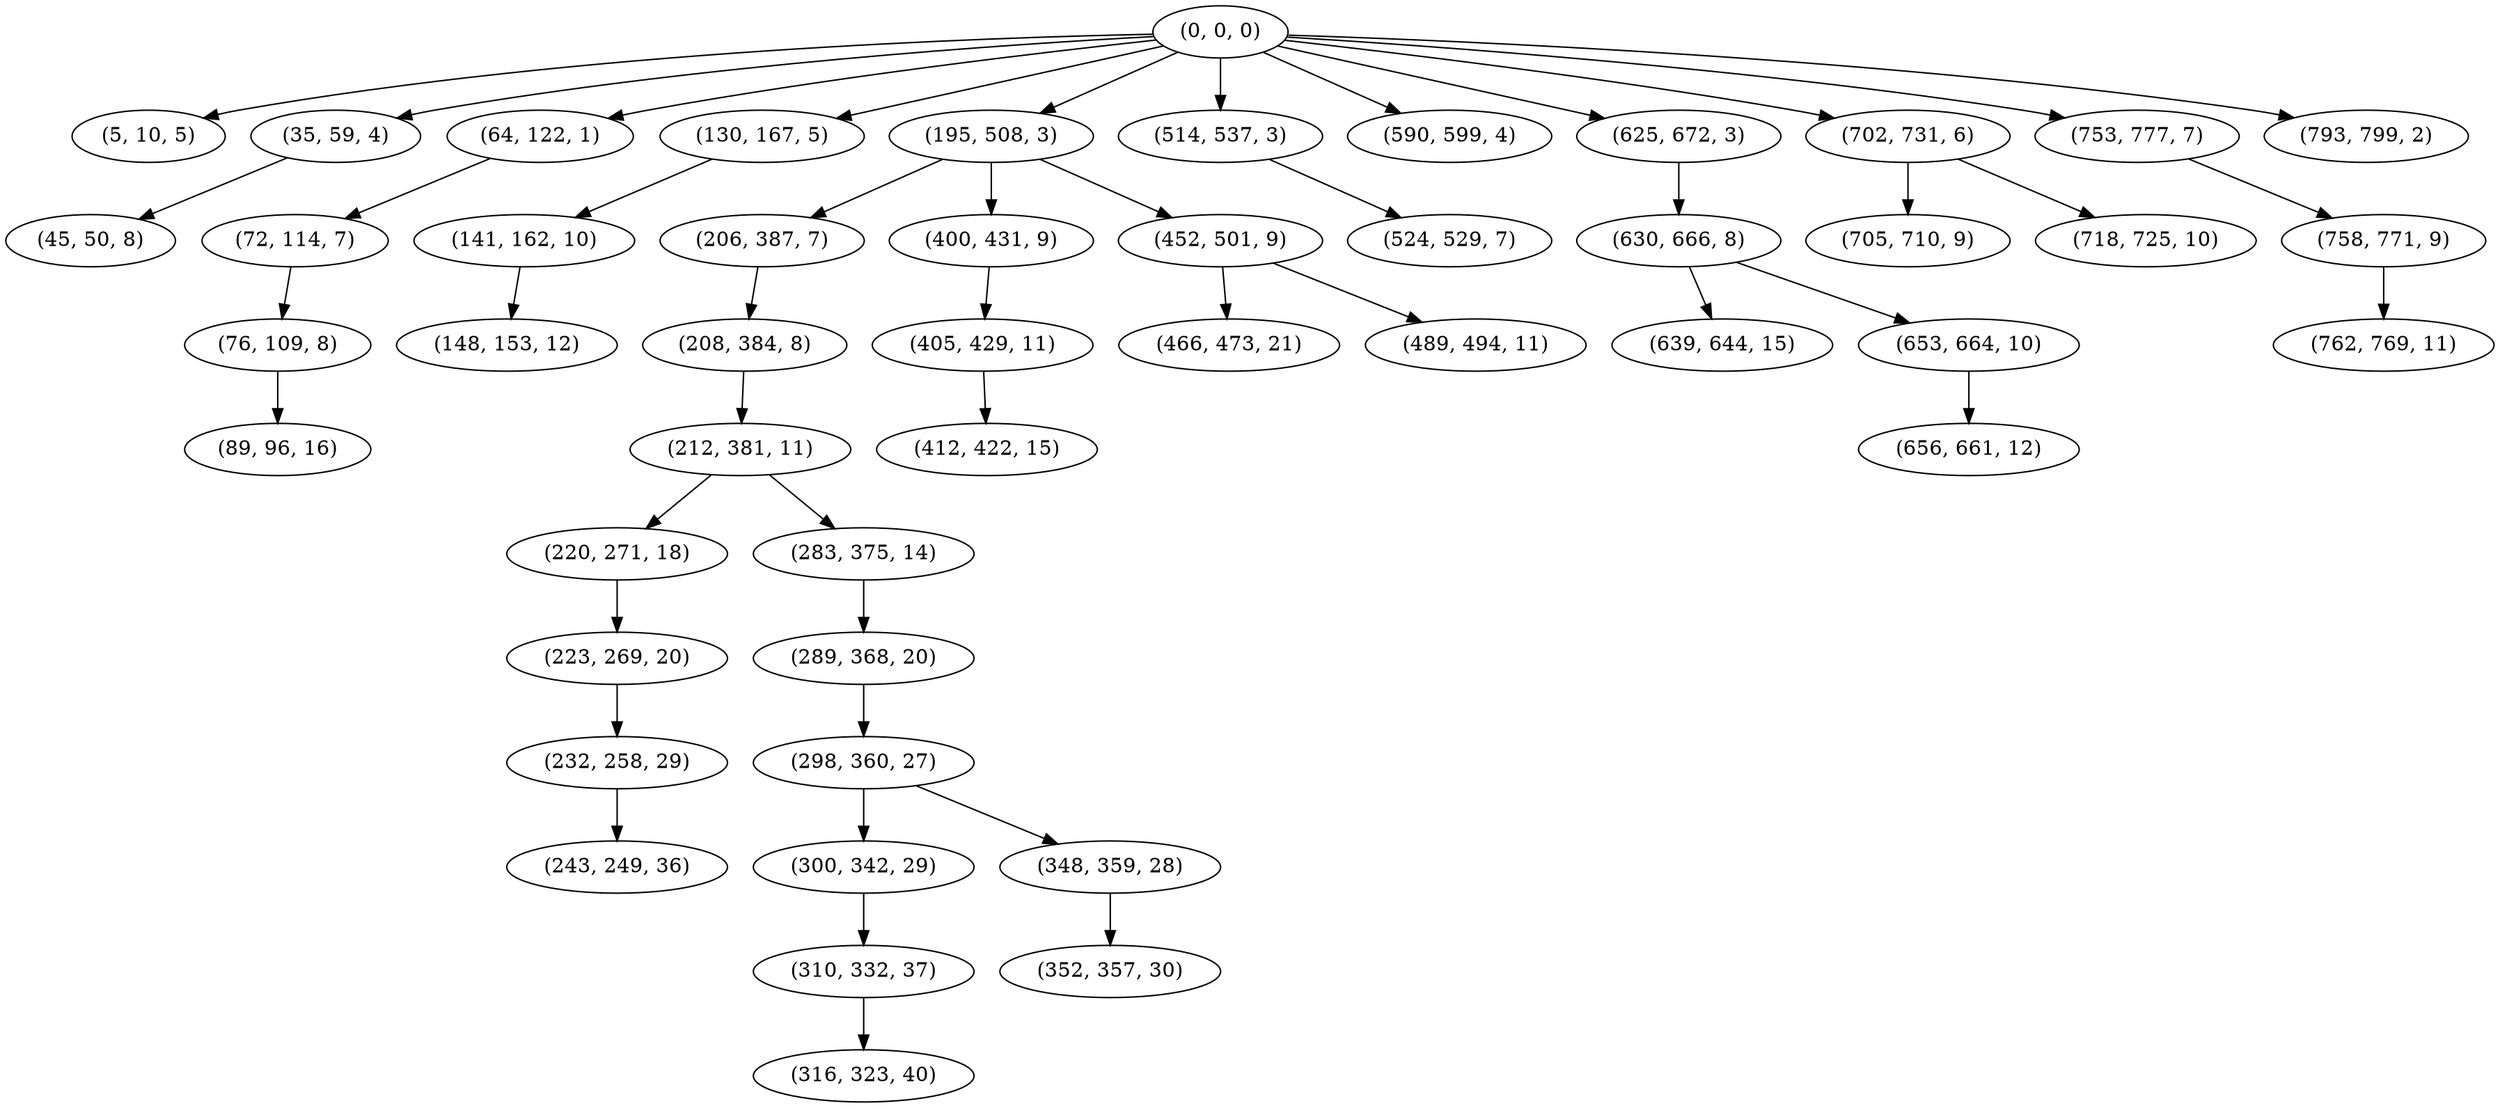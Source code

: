 digraph tree {
    "(0, 0, 0)";
    "(5, 10, 5)";
    "(35, 59, 4)";
    "(45, 50, 8)";
    "(64, 122, 1)";
    "(72, 114, 7)";
    "(76, 109, 8)";
    "(89, 96, 16)";
    "(130, 167, 5)";
    "(141, 162, 10)";
    "(148, 153, 12)";
    "(195, 508, 3)";
    "(206, 387, 7)";
    "(208, 384, 8)";
    "(212, 381, 11)";
    "(220, 271, 18)";
    "(223, 269, 20)";
    "(232, 258, 29)";
    "(243, 249, 36)";
    "(283, 375, 14)";
    "(289, 368, 20)";
    "(298, 360, 27)";
    "(300, 342, 29)";
    "(310, 332, 37)";
    "(316, 323, 40)";
    "(348, 359, 28)";
    "(352, 357, 30)";
    "(400, 431, 9)";
    "(405, 429, 11)";
    "(412, 422, 15)";
    "(452, 501, 9)";
    "(466, 473, 21)";
    "(489, 494, 11)";
    "(514, 537, 3)";
    "(524, 529, 7)";
    "(590, 599, 4)";
    "(625, 672, 3)";
    "(630, 666, 8)";
    "(639, 644, 15)";
    "(653, 664, 10)";
    "(656, 661, 12)";
    "(702, 731, 6)";
    "(705, 710, 9)";
    "(718, 725, 10)";
    "(753, 777, 7)";
    "(758, 771, 9)";
    "(762, 769, 11)";
    "(793, 799, 2)";
    "(0, 0, 0)" -> "(5, 10, 5)";
    "(0, 0, 0)" -> "(35, 59, 4)";
    "(0, 0, 0)" -> "(64, 122, 1)";
    "(0, 0, 0)" -> "(130, 167, 5)";
    "(0, 0, 0)" -> "(195, 508, 3)";
    "(0, 0, 0)" -> "(514, 537, 3)";
    "(0, 0, 0)" -> "(590, 599, 4)";
    "(0, 0, 0)" -> "(625, 672, 3)";
    "(0, 0, 0)" -> "(702, 731, 6)";
    "(0, 0, 0)" -> "(753, 777, 7)";
    "(0, 0, 0)" -> "(793, 799, 2)";
    "(35, 59, 4)" -> "(45, 50, 8)";
    "(64, 122, 1)" -> "(72, 114, 7)";
    "(72, 114, 7)" -> "(76, 109, 8)";
    "(76, 109, 8)" -> "(89, 96, 16)";
    "(130, 167, 5)" -> "(141, 162, 10)";
    "(141, 162, 10)" -> "(148, 153, 12)";
    "(195, 508, 3)" -> "(206, 387, 7)";
    "(195, 508, 3)" -> "(400, 431, 9)";
    "(195, 508, 3)" -> "(452, 501, 9)";
    "(206, 387, 7)" -> "(208, 384, 8)";
    "(208, 384, 8)" -> "(212, 381, 11)";
    "(212, 381, 11)" -> "(220, 271, 18)";
    "(212, 381, 11)" -> "(283, 375, 14)";
    "(220, 271, 18)" -> "(223, 269, 20)";
    "(223, 269, 20)" -> "(232, 258, 29)";
    "(232, 258, 29)" -> "(243, 249, 36)";
    "(283, 375, 14)" -> "(289, 368, 20)";
    "(289, 368, 20)" -> "(298, 360, 27)";
    "(298, 360, 27)" -> "(300, 342, 29)";
    "(298, 360, 27)" -> "(348, 359, 28)";
    "(300, 342, 29)" -> "(310, 332, 37)";
    "(310, 332, 37)" -> "(316, 323, 40)";
    "(348, 359, 28)" -> "(352, 357, 30)";
    "(400, 431, 9)" -> "(405, 429, 11)";
    "(405, 429, 11)" -> "(412, 422, 15)";
    "(452, 501, 9)" -> "(466, 473, 21)";
    "(452, 501, 9)" -> "(489, 494, 11)";
    "(514, 537, 3)" -> "(524, 529, 7)";
    "(625, 672, 3)" -> "(630, 666, 8)";
    "(630, 666, 8)" -> "(639, 644, 15)";
    "(630, 666, 8)" -> "(653, 664, 10)";
    "(653, 664, 10)" -> "(656, 661, 12)";
    "(702, 731, 6)" -> "(705, 710, 9)";
    "(702, 731, 6)" -> "(718, 725, 10)";
    "(753, 777, 7)" -> "(758, 771, 9)";
    "(758, 771, 9)" -> "(762, 769, 11)";
}
